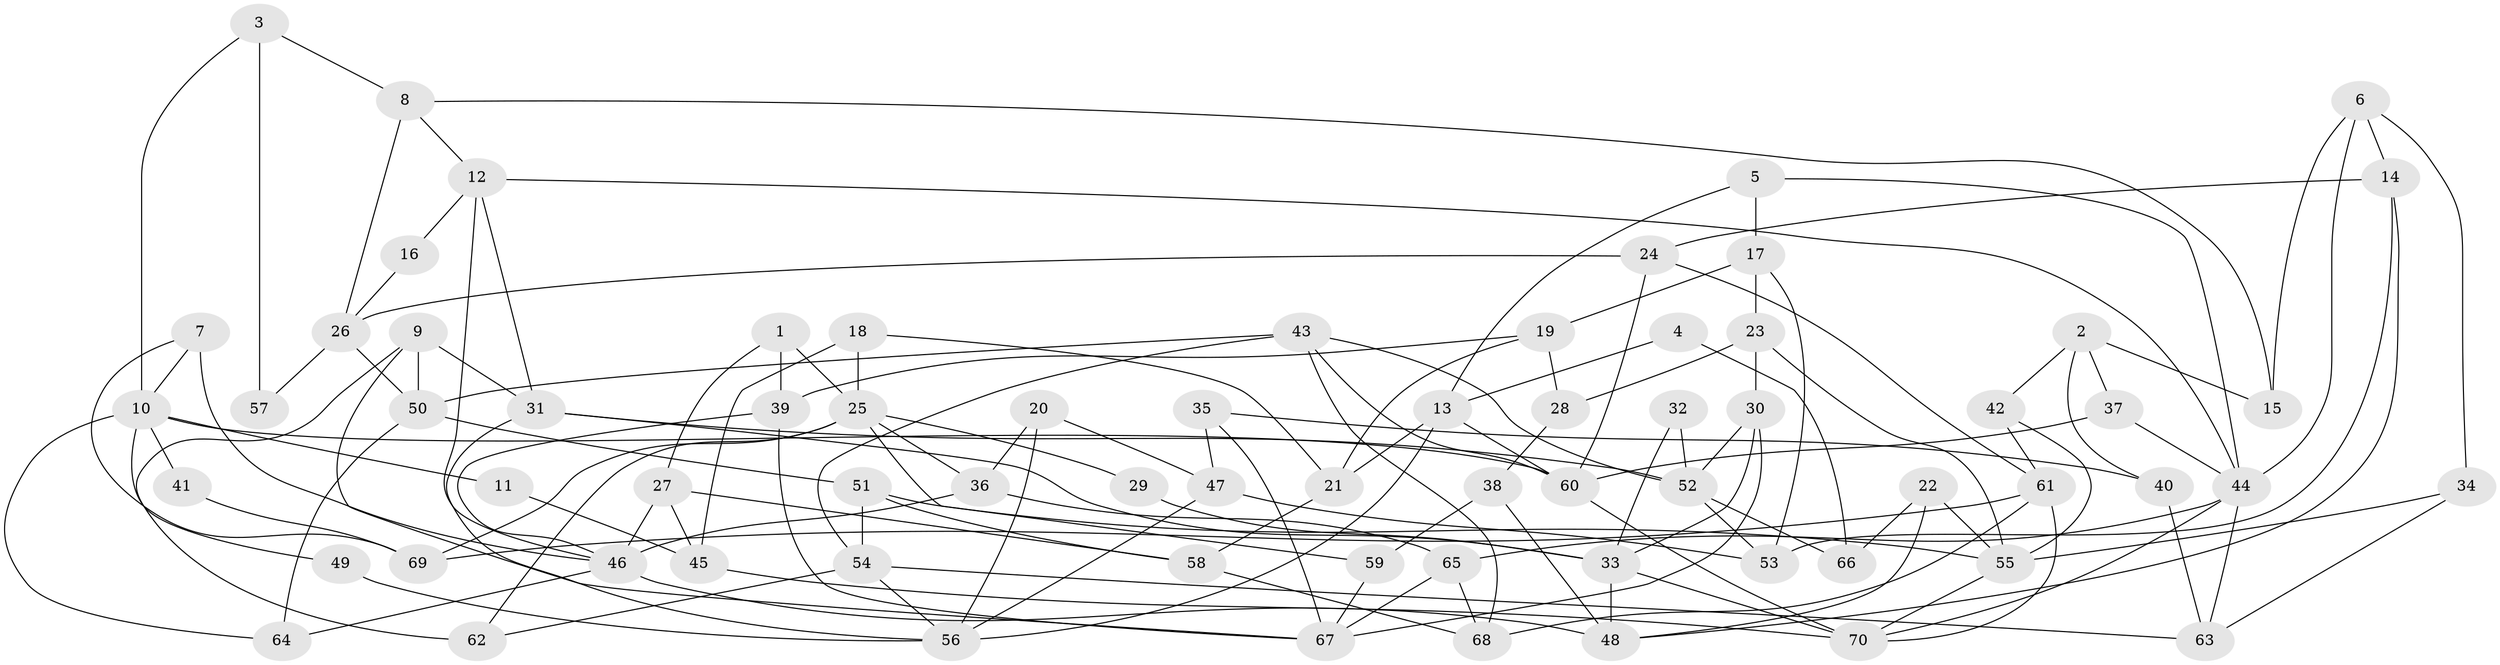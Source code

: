 // Generated by graph-tools (version 1.1) at 2025/14/03/09/25 04:14:48]
// undirected, 70 vertices, 140 edges
graph export_dot {
graph [start="1"]
  node [color=gray90,style=filled];
  1;
  2;
  3;
  4;
  5;
  6;
  7;
  8;
  9;
  10;
  11;
  12;
  13;
  14;
  15;
  16;
  17;
  18;
  19;
  20;
  21;
  22;
  23;
  24;
  25;
  26;
  27;
  28;
  29;
  30;
  31;
  32;
  33;
  34;
  35;
  36;
  37;
  38;
  39;
  40;
  41;
  42;
  43;
  44;
  45;
  46;
  47;
  48;
  49;
  50;
  51;
  52;
  53;
  54;
  55;
  56;
  57;
  58;
  59;
  60;
  61;
  62;
  63;
  64;
  65;
  66;
  67;
  68;
  69;
  70;
  1 -- 25;
  1 -- 27;
  1 -- 39;
  2 -- 15;
  2 -- 37;
  2 -- 40;
  2 -- 42;
  3 -- 8;
  3 -- 10;
  3 -- 57;
  4 -- 66;
  4 -- 13;
  5 -- 44;
  5 -- 17;
  5 -- 13;
  6 -- 34;
  6 -- 44;
  6 -- 14;
  6 -- 15;
  7 -- 69;
  7 -- 46;
  7 -- 10;
  8 -- 12;
  8 -- 26;
  8 -- 15;
  9 -- 67;
  9 -- 50;
  9 -- 31;
  9 -- 62;
  10 -- 60;
  10 -- 11;
  10 -- 41;
  10 -- 49;
  10 -- 64;
  11 -- 45;
  12 -- 46;
  12 -- 31;
  12 -- 16;
  12 -- 44;
  13 -- 60;
  13 -- 21;
  13 -- 56;
  14 -- 48;
  14 -- 24;
  14 -- 53;
  16 -- 26;
  17 -- 19;
  17 -- 53;
  17 -- 23;
  18 -- 21;
  18 -- 25;
  18 -- 45;
  19 -- 28;
  19 -- 39;
  19 -- 21;
  20 -- 56;
  20 -- 47;
  20 -- 36;
  21 -- 58;
  22 -- 55;
  22 -- 48;
  22 -- 66;
  23 -- 30;
  23 -- 28;
  23 -- 55;
  24 -- 61;
  24 -- 26;
  24 -- 60;
  25 -- 62;
  25 -- 36;
  25 -- 29;
  25 -- 59;
  25 -- 69;
  26 -- 50;
  26 -- 57;
  27 -- 45;
  27 -- 58;
  27 -- 46;
  28 -- 38;
  29 -- 33;
  30 -- 67;
  30 -- 52;
  30 -- 33;
  31 -- 33;
  31 -- 52;
  31 -- 56;
  32 -- 33;
  32 -- 52;
  33 -- 70;
  33 -- 48;
  34 -- 63;
  34 -- 55;
  35 -- 40;
  35 -- 47;
  35 -- 67;
  36 -- 65;
  36 -- 46;
  37 -- 44;
  37 -- 60;
  38 -- 59;
  38 -- 48;
  39 -- 46;
  39 -- 67;
  40 -- 63;
  41 -- 69;
  42 -- 61;
  42 -- 55;
  43 -- 54;
  43 -- 60;
  43 -- 50;
  43 -- 52;
  43 -- 68;
  44 -- 65;
  44 -- 63;
  44 -- 70;
  45 -- 70;
  46 -- 48;
  46 -- 64;
  47 -- 53;
  47 -- 56;
  49 -- 56;
  50 -- 64;
  50 -- 51;
  51 -- 55;
  51 -- 54;
  51 -- 58;
  52 -- 53;
  52 -- 66;
  54 -- 56;
  54 -- 62;
  54 -- 63;
  55 -- 70;
  58 -- 68;
  59 -- 67;
  60 -- 70;
  61 -- 68;
  61 -- 70;
  61 -- 69;
  65 -- 67;
  65 -- 68;
}
